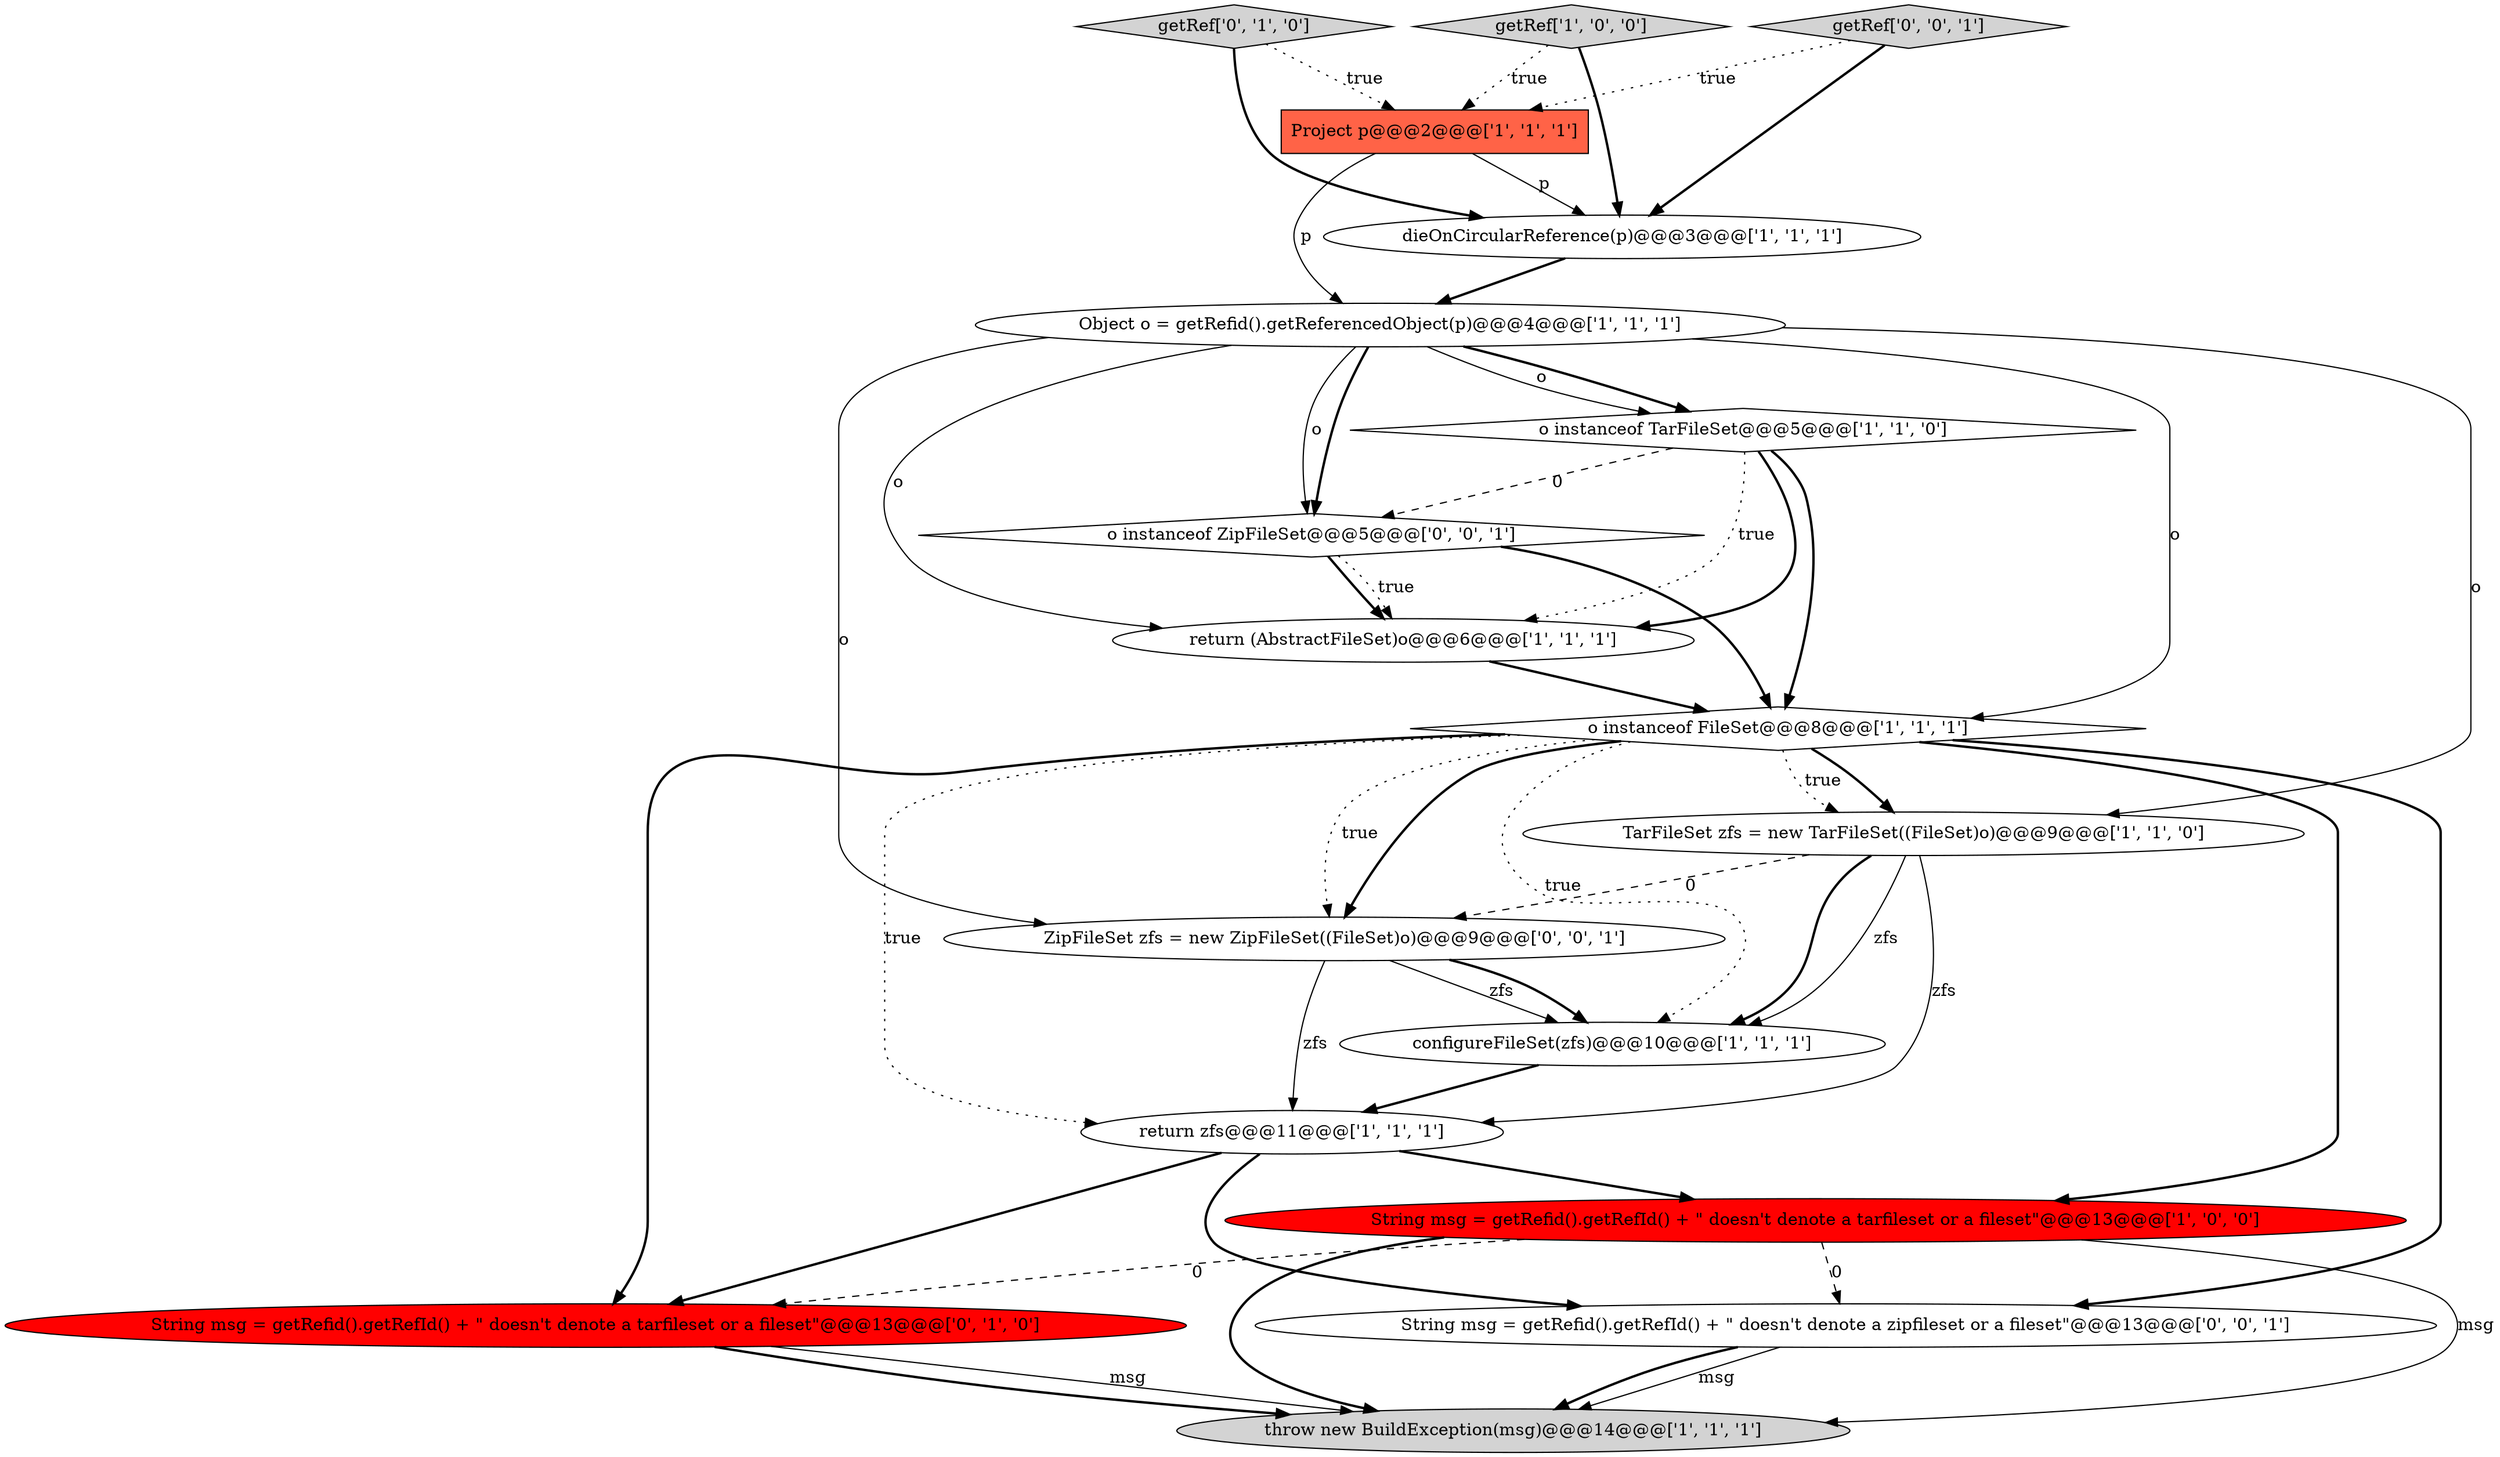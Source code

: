 digraph {
15 [style = filled, label = "ZipFileSet zfs = new ZipFileSet((FileSet)o)@@@9@@@['0', '0', '1']", fillcolor = white, shape = ellipse image = "AAA0AAABBB3BBB"];
5 [style = filled, label = "o instanceof TarFileSet@@@5@@@['1', '1', '0']", fillcolor = white, shape = diamond image = "AAA0AAABBB1BBB"];
13 [style = filled, label = "getRef['0', '1', '0']", fillcolor = lightgray, shape = diamond image = "AAA0AAABBB2BBB"];
4 [style = filled, label = "dieOnCircularReference(p)@@@3@@@['1', '1', '1']", fillcolor = white, shape = ellipse image = "AAA0AAABBB1BBB"];
9 [style = filled, label = "configureFileSet(zfs)@@@10@@@['1', '1', '1']", fillcolor = white, shape = ellipse image = "AAA0AAABBB1BBB"];
14 [style = filled, label = "String msg = getRefid().getRefId() + \" doesn't denote a zipfileset or a fileset\"@@@13@@@['0', '0', '1']", fillcolor = white, shape = ellipse image = "AAA0AAABBB3BBB"];
1 [style = filled, label = "TarFileSet zfs = new TarFileSet((FileSet)o)@@@9@@@['1', '1', '0']", fillcolor = white, shape = ellipse image = "AAA0AAABBB1BBB"];
10 [style = filled, label = "return (AbstractFileSet)o@@@6@@@['1', '1', '1']", fillcolor = white, shape = ellipse image = "AAA0AAABBB1BBB"];
12 [style = filled, label = "String msg = getRefid().getRefId() + \" doesn't denote a tarfileset or a fileset\"@@@13@@@['0', '1', '0']", fillcolor = red, shape = ellipse image = "AAA1AAABBB2BBB"];
6 [style = filled, label = "getRef['1', '0', '0']", fillcolor = lightgray, shape = diamond image = "AAA0AAABBB1BBB"];
3 [style = filled, label = "o instanceof FileSet@@@8@@@['1', '1', '1']", fillcolor = white, shape = diamond image = "AAA0AAABBB1BBB"];
16 [style = filled, label = "getRef['0', '0', '1']", fillcolor = lightgray, shape = diamond image = "AAA0AAABBB3BBB"];
7 [style = filled, label = "String msg = getRefid().getRefId() + \" doesn't denote a tarfileset or a fileset\"@@@13@@@['1', '0', '0']", fillcolor = red, shape = ellipse image = "AAA1AAABBB1BBB"];
0 [style = filled, label = "throw new BuildException(msg)@@@14@@@['1', '1', '1']", fillcolor = lightgray, shape = ellipse image = "AAA0AAABBB1BBB"];
2 [style = filled, label = "return zfs@@@11@@@['1', '1', '1']", fillcolor = white, shape = ellipse image = "AAA0AAABBB1BBB"];
11 [style = filled, label = "Project p@@@2@@@['1', '1', '1']", fillcolor = tomato, shape = box image = "AAA0AAABBB1BBB"];
17 [style = filled, label = "o instanceof ZipFileSet@@@5@@@['0', '0', '1']", fillcolor = white, shape = diamond image = "AAA0AAABBB3BBB"];
8 [style = filled, label = "Object o = getRefid().getReferencedObject(p)@@@4@@@['1', '1', '1']", fillcolor = white, shape = ellipse image = "AAA0AAABBB1BBB"];
5->3 [style = bold, label=""];
17->10 [style = bold, label=""];
5->10 [style = bold, label=""];
7->0 [style = solid, label="msg"];
3->1 [style = bold, label=""];
8->3 [style = solid, label="o"];
9->2 [style = bold, label=""];
5->10 [style = dotted, label="true"];
1->15 [style = dashed, label="0"];
7->14 [style = dashed, label="0"];
3->14 [style = bold, label=""];
15->9 [style = solid, label="zfs"];
15->2 [style = solid, label="zfs"];
12->0 [style = solid, label="msg"];
10->3 [style = bold, label=""];
7->0 [style = bold, label=""];
8->10 [style = solid, label="o"];
3->15 [style = bold, label=""];
3->12 [style = bold, label=""];
3->9 [style = dotted, label="true"];
12->0 [style = bold, label=""];
8->5 [style = solid, label="o"];
1->9 [style = bold, label=""];
2->12 [style = bold, label=""];
8->17 [style = bold, label=""];
11->8 [style = solid, label="p"];
6->4 [style = bold, label=""];
17->10 [style = dotted, label="true"];
14->0 [style = solid, label="msg"];
5->17 [style = dashed, label="0"];
8->5 [style = bold, label=""];
14->0 [style = bold, label=""];
3->7 [style = bold, label=""];
11->4 [style = solid, label="p"];
15->9 [style = bold, label=""];
8->15 [style = solid, label="o"];
8->1 [style = solid, label="o"];
2->14 [style = bold, label=""];
3->15 [style = dotted, label="true"];
17->3 [style = bold, label=""];
7->12 [style = dashed, label="0"];
4->8 [style = bold, label=""];
13->11 [style = dotted, label="true"];
2->7 [style = bold, label=""];
6->11 [style = dotted, label="true"];
16->4 [style = bold, label=""];
16->11 [style = dotted, label="true"];
3->1 [style = dotted, label="true"];
1->9 [style = solid, label="zfs"];
1->2 [style = solid, label="zfs"];
8->17 [style = solid, label="o"];
3->2 [style = dotted, label="true"];
13->4 [style = bold, label=""];
}

